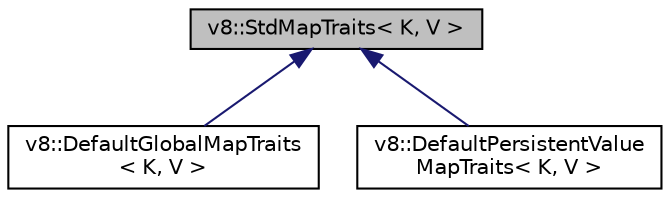 digraph "v8::StdMapTraits&lt; K, V &gt;"
{
  edge [fontname="Helvetica",fontsize="10",labelfontname="Helvetica",labelfontsize="10"];
  node [fontname="Helvetica",fontsize="10",shape=record];
  Node1 [label="v8::StdMapTraits\< K, V \>",height=0.2,width=0.4,color="black", fillcolor="grey75", style="filled", fontcolor="black"];
  Node1 -> Node2 [dir="back",color="midnightblue",fontsize="10",style="solid",fontname="Helvetica"];
  Node2 [label="v8::DefaultGlobalMapTraits\l\< K, V \>",height=0.2,width=0.4,color="black", fillcolor="white", style="filled",URL="$classv8_1_1DefaultGlobalMapTraits.html"];
  Node1 -> Node3 [dir="back",color="midnightblue",fontsize="10",style="solid",fontname="Helvetica"];
  Node3 [label="v8::DefaultPersistentValue\lMapTraits\< K, V \>",height=0.2,width=0.4,color="black", fillcolor="white", style="filled",URL="$classv8_1_1DefaultPersistentValueMapTraits.html"];
}
